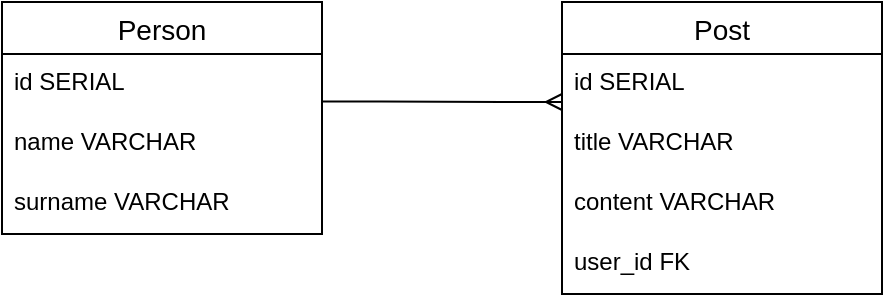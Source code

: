 <mxfile version="24.7.16">
  <diagram name="Страница — 1" id="-MokLj_TvRn9e-lFA7R9">
    <mxGraphModel dx="637" dy="364" grid="1" gridSize="10" guides="1" tooltips="1" connect="1" arrows="1" fold="1" page="1" pageScale="1" pageWidth="827" pageHeight="1169" math="0" shadow="0">
      <root>
        <mxCell id="0" />
        <mxCell id="1" parent="0" />
        <mxCell id="qg_xsjNo2w_bRqOFne2d-1" value="Person" style="swimlane;fontStyle=0;childLayout=stackLayout;horizontal=1;startSize=26;horizontalStack=0;resizeParent=1;resizeParentMax=0;resizeLast=0;collapsible=1;marginBottom=0;align=center;fontSize=14;" vertex="1" parent="1">
          <mxGeometry x="120" y="80" width="160" height="116" as="geometry" />
        </mxCell>
        <mxCell id="qg_xsjNo2w_bRqOFne2d-2" value="id SERIAL" style="text;strokeColor=none;fillColor=none;spacingLeft=4;spacingRight=4;overflow=hidden;rotatable=0;points=[[0,0.5],[1,0.5]];portConstraint=eastwest;fontSize=12;whiteSpace=wrap;html=1;" vertex="1" parent="qg_xsjNo2w_bRqOFne2d-1">
          <mxGeometry y="26" width="160" height="30" as="geometry" />
        </mxCell>
        <mxCell id="qg_xsjNo2w_bRqOFne2d-3" value="name VARCHAR" style="text;strokeColor=none;fillColor=none;spacingLeft=4;spacingRight=4;overflow=hidden;rotatable=0;points=[[0,0.5],[1,0.5]];portConstraint=eastwest;fontSize=12;whiteSpace=wrap;html=1;" vertex="1" parent="qg_xsjNo2w_bRqOFne2d-1">
          <mxGeometry y="56" width="160" height="30" as="geometry" />
        </mxCell>
        <mxCell id="qg_xsjNo2w_bRqOFne2d-4" value="surname VARCHAR" style="text;strokeColor=none;fillColor=none;spacingLeft=4;spacingRight=4;overflow=hidden;rotatable=0;points=[[0,0.5],[1,0.5]];portConstraint=eastwest;fontSize=12;whiteSpace=wrap;html=1;" vertex="1" parent="qg_xsjNo2w_bRqOFne2d-1">
          <mxGeometry y="86" width="160" height="30" as="geometry" />
        </mxCell>
        <mxCell id="qg_xsjNo2w_bRqOFne2d-5" value="Post" style="swimlane;fontStyle=0;childLayout=stackLayout;horizontal=1;startSize=26;horizontalStack=0;resizeParent=1;resizeParentMax=0;resizeLast=0;collapsible=1;marginBottom=0;align=center;fontSize=14;" vertex="1" parent="1">
          <mxGeometry x="400" y="80" width="160" height="146" as="geometry" />
        </mxCell>
        <mxCell id="qg_xsjNo2w_bRqOFne2d-6" value="id SERIAL" style="text;strokeColor=none;fillColor=none;spacingLeft=4;spacingRight=4;overflow=hidden;rotatable=0;points=[[0,0.5],[1,0.5]];portConstraint=eastwest;fontSize=12;whiteSpace=wrap;html=1;" vertex="1" parent="qg_xsjNo2w_bRqOFne2d-5">
          <mxGeometry y="26" width="160" height="30" as="geometry" />
        </mxCell>
        <mxCell id="qg_xsjNo2w_bRqOFne2d-7" value="title VARCHAR" style="text;strokeColor=none;fillColor=none;spacingLeft=4;spacingRight=4;overflow=hidden;rotatable=0;points=[[0,0.5],[1,0.5]];portConstraint=eastwest;fontSize=12;whiteSpace=wrap;html=1;" vertex="1" parent="qg_xsjNo2w_bRqOFne2d-5">
          <mxGeometry y="56" width="160" height="30" as="geometry" />
        </mxCell>
        <mxCell id="qg_xsjNo2w_bRqOFne2d-8" value="content VARCHAR" style="text;strokeColor=none;fillColor=none;spacingLeft=4;spacingRight=4;overflow=hidden;rotatable=0;points=[[0,0.5],[1,0.5]];portConstraint=eastwest;fontSize=12;whiteSpace=wrap;html=1;" vertex="1" parent="qg_xsjNo2w_bRqOFne2d-5">
          <mxGeometry y="86" width="160" height="30" as="geometry" />
        </mxCell>
        <mxCell id="qg_xsjNo2w_bRqOFne2d-17" value="user_id FK" style="text;strokeColor=none;fillColor=none;spacingLeft=4;spacingRight=4;overflow=hidden;rotatable=0;points=[[0,0.5],[1,0.5]];portConstraint=eastwest;fontSize=12;whiteSpace=wrap;html=1;" vertex="1" parent="qg_xsjNo2w_bRqOFne2d-5">
          <mxGeometry y="116" width="160" height="30" as="geometry" />
        </mxCell>
        <mxCell id="qg_xsjNo2w_bRqOFne2d-18" value="" style="edgeStyle=entityRelationEdgeStyle;fontSize=12;html=1;endArrow=ERmany;rounded=0;exitX=0.998;exitY=0.793;exitDx=0;exitDy=0;exitPerimeter=0;" edge="1" parent="1" source="qg_xsjNo2w_bRqOFne2d-2">
          <mxGeometry width="100" height="100" relative="1" as="geometry">
            <mxPoint x="320" y="230" as="sourcePoint" />
            <mxPoint x="400" y="130" as="targetPoint" />
          </mxGeometry>
        </mxCell>
      </root>
    </mxGraphModel>
  </diagram>
</mxfile>
